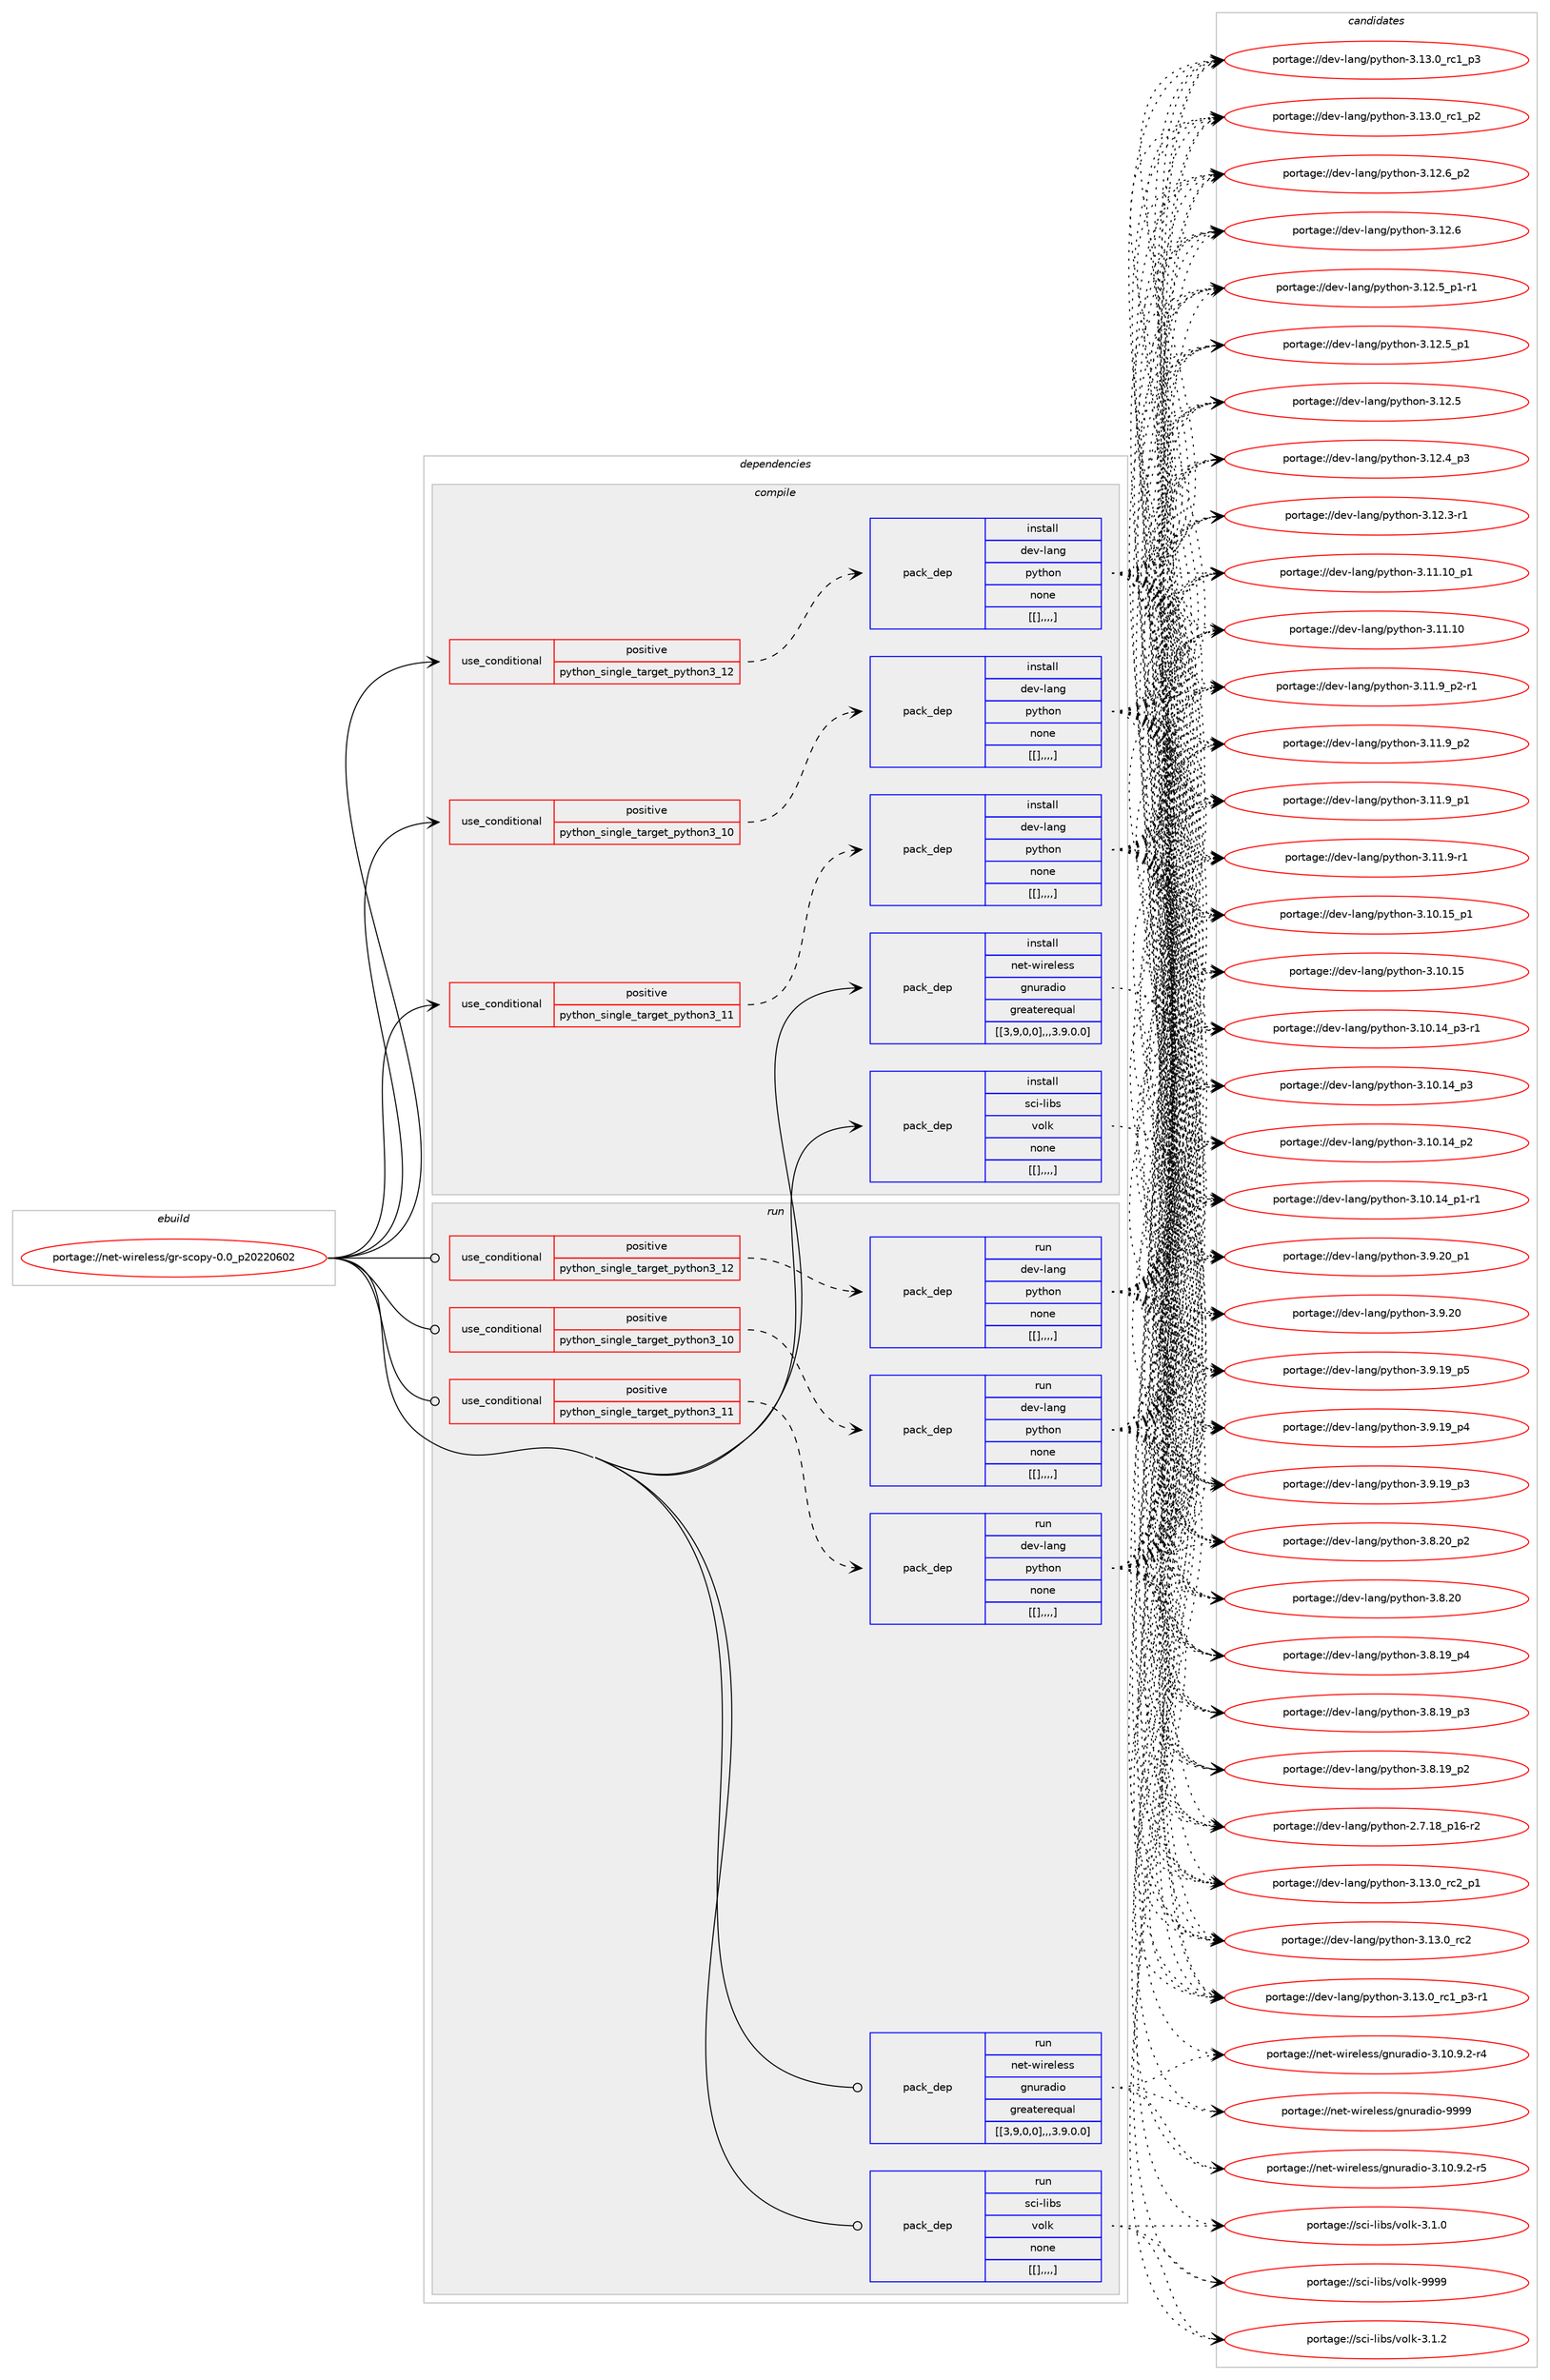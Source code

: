 digraph prolog {

# *************
# Graph options
# *************

newrank=true;
concentrate=true;
compound=true;
graph [rankdir=LR,fontname=Helvetica,fontsize=10,ranksep=1.5];#, ranksep=2.5, nodesep=0.2];
edge  [arrowhead=vee];
node  [fontname=Helvetica,fontsize=10];

# **********
# The ebuild
# **********

subgraph cluster_leftcol {
color=gray;
label=<<i>ebuild</i>>;
id [label="portage://net-wireless/gr-scopy-0.0_p20220602", color=red, width=4, href="../net-wireless/gr-scopy-0.0_p20220602.svg"];
}

# ****************
# The dependencies
# ****************

subgraph cluster_midcol {
color=gray;
label=<<i>dependencies</i>>;
subgraph cluster_compile {
fillcolor="#eeeeee";
style=filled;
label=<<i>compile</i>>;
subgraph cond106691 {
dependency399078 [label=<<TABLE BORDER="0" CELLBORDER="1" CELLSPACING="0" CELLPADDING="4"><TR><TD ROWSPAN="3" CELLPADDING="10">use_conditional</TD></TR><TR><TD>positive</TD></TR><TR><TD>python_single_target_python3_10</TD></TR></TABLE>>, shape=none, color=red];
subgraph pack289552 {
dependency399079 [label=<<TABLE BORDER="0" CELLBORDER="1" CELLSPACING="0" CELLPADDING="4" WIDTH="220"><TR><TD ROWSPAN="6" CELLPADDING="30">pack_dep</TD></TR><TR><TD WIDTH="110">install</TD></TR><TR><TD>dev-lang</TD></TR><TR><TD>python</TD></TR><TR><TD>none</TD></TR><TR><TD>[[],,,,]</TD></TR></TABLE>>, shape=none, color=blue];
}
dependency399078:e -> dependency399079:w [weight=20,style="dashed",arrowhead="vee"];
}
id:e -> dependency399078:w [weight=20,style="solid",arrowhead="vee"];
subgraph cond106692 {
dependency399080 [label=<<TABLE BORDER="0" CELLBORDER="1" CELLSPACING="0" CELLPADDING="4"><TR><TD ROWSPAN="3" CELLPADDING="10">use_conditional</TD></TR><TR><TD>positive</TD></TR><TR><TD>python_single_target_python3_11</TD></TR></TABLE>>, shape=none, color=red];
subgraph pack289553 {
dependency399081 [label=<<TABLE BORDER="0" CELLBORDER="1" CELLSPACING="0" CELLPADDING="4" WIDTH="220"><TR><TD ROWSPAN="6" CELLPADDING="30">pack_dep</TD></TR><TR><TD WIDTH="110">install</TD></TR><TR><TD>dev-lang</TD></TR><TR><TD>python</TD></TR><TR><TD>none</TD></TR><TR><TD>[[],,,,]</TD></TR></TABLE>>, shape=none, color=blue];
}
dependency399080:e -> dependency399081:w [weight=20,style="dashed",arrowhead="vee"];
}
id:e -> dependency399080:w [weight=20,style="solid",arrowhead="vee"];
subgraph cond106693 {
dependency399082 [label=<<TABLE BORDER="0" CELLBORDER="1" CELLSPACING="0" CELLPADDING="4"><TR><TD ROWSPAN="3" CELLPADDING="10">use_conditional</TD></TR><TR><TD>positive</TD></TR><TR><TD>python_single_target_python3_12</TD></TR></TABLE>>, shape=none, color=red];
subgraph pack289554 {
dependency399083 [label=<<TABLE BORDER="0" CELLBORDER="1" CELLSPACING="0" CELLPADDING="4" WIDTH="220"><TR><TD ROWSPAN="6" CELLPADDING="30">pack_dep</TD></TR><TR><TD WIDTH="110">install</TD></TR><TR><TD>dev-lang</TD></TR><TR><TD>python</TD></TR><TR><TD>none</TD></TR><TR><TD>[[],,,,]</TD></TR></TABLE>>, shape=none, color=blue];
}
dependency399082:e -> dependency399083:w [weight=20,style="dashed",arrowhead="vee"];
}
id:e -> dependency399082:w [weight=20,style="solid",arrowhead="vee"];
subgraph pack289555 {
dependency399084 [label=<<TABLE BORDER="0" CELLBORDER="1" CELLSPACING="0" CELLPADDING="4" WIDTH="220"><TR><TD ROWSPAN="6" CELLPADDING="30">pack_dep</TD></TR><TR><TD WIDTH="110">install</TD></TR><TR><TD>net-wireless</TD></TR><TR><TD>gnuradio</TD></TR><TR><TD>greaterequal</TD></TR><TR><TD>[[3,9,0,0],,,3.9.0.0]</TD></TR></TABLE>>, shape=none, color=blue];
}
id:e -> dependency399084:w [weight=20,style="solid",arrowhead="vee"];
subgraph pack289556 {
dependency399085 [label=<<TABLE BORDER="0" CELLBORDER="1" CELLSPACING="0" CELLPADDING="4" WIDTH="220"><TR><TD ROWSPAN="6" CELLPADDING="30">pack_dep</TD></TR><TR><TD WIDTH="110">install</TD></TR><TR><TD>sci-libs</TD></TR><TR><TD>volk</TD></TR><TR><TD>none</TD></TR><TR><TD>[[],,,,]</TD></TR></TABLE>>, shape=none, color=blue];
}
id:e -> dependency399085:w [weight=20,style="solid",arrowhead="vee"];
}
subgraph cluster_compileandrun {
fillcolor="#eeeeee";
style=filled;
label=<<i>compile and run</i>>;
}
subgraph cluster_run {
fillcolor="#eeeeee";
style=filled;
label=<<i>run</i>>;
subgraph cond106694 {
dependency399086 [label=<<TABLE BORDER="0" CELLBORDER="1" CELLSPACING="0" CELLPADDING="4"><TR><TD ROWSPAN="3" CELLPADDING="10">use_conditional</TD></TR><TR><TD>positive</TD></TR><TR><TD>python_single_target_python3_10</TD></TR></TABLE>>, shape=none, color=red];
subgraph pack289557 {
dependency399087 [label=<<TABLE BORDER="0" CELLBORDER="1" CELLSPACING="0" CELLPADDING="4" WIDTH="220"><TR><TD ROWSPAN="6" CELLPADDING="30">pack_dep</TD></TR><TR><TD WIDTH="110">run</TD></TR><TR><TD>dev-lang</TD></TR><TR><TD>python</TD></TR><TR><TD>none</TD></TR><TR><TD>[[],,,,]</TD></TR></TABLE>>, shape=none, color=blue];
}
dependency399086:e -> dependency399087:w [weight=20,style="dashed",arrowhead="vee"];
}
id:e -> dependency399086:w [weight=20,style="solid",arrowhead="odot"];
subgraph cond106695 {
dependency399088 [label=<<TABLE BORDER="0" CELLBORDER="1" CELLSPACING="0" CELLPADDING="4"><TR><TD ROWSPAN="3" CELLPADDING="10">use_conditional</TD></TR><TR><TD>positive</TD></TR><TR><TD>python_single_target_python3_11</TD></TR></TABLE>>, shape=none, color=red];
subgraph pack289558 {
dependency399089 [label=<<TABLE BORDER="0" CELLBORDER="1" CELLSPACING="0" CELLPADDING="4" WIDTH="220"><TR><TD ROWSPAN="6" CELLPADDING="30">pack_dep</TD></TR><TR><TD WIDTH="110">run</TD></TR><TR><TD>dev-lang</TD></TR><TR><TD>python</TD></TR><TR><TD>none</TD></TR><TR><TD>[[],,,,]</TD></TR></TABLE>>, shape=none, color=blue];
}
dependency399088:e -> dependency399089:w [weight=20,style="dashed",arrowhead="vee"];
}
id:e -> dependency399088:w [weight=20,style="solid",arrowhead="odot"];
subgraph cond106696 {
dependency399090 [label=<<TABLE BORDER="0" CELLBORDER="1" CELLSPACING="0" CELLPADDING="4"><TR><TD ROWSPAN="3" CELLPADDING="10">use_conditional</TD></TR><TR><TD>positive</TD></TR><TR><TD>python_single_target_python3_12</TD></TR></TABLE>>, shape=none, color=red];
subgraph pack289559 {
dependency399091 [label=<<TABLE BORDER="0" CELLBORDER="1" CELLSPACING="0" CELLPADDING="4" WIDTH="220"><TR><TD ROWSPAN="6" CELLPADDING="30">pack_dep</TD></TR><TR><TD WIDTH="110">run</TD></TR><TR><TD>dev-lang</TD></TR><TR><TD>python</TD></TR><TR><TD>none</TD></TR><TR><TD>[[],,,,]</TD></TR></TABLE>>, shape=none, color=blue];
}
dependency399090:e -> dependency399091:w [weight=20,style="dashed",arrowhead="vee"];
}
id:e -> dependency399090:w [weight=20,style="solid",arrowhead="odot"];
subgraph pack289560 {
dependency399092 [label=<<TABLE BORDER="0" CELLBORDER="1" CELLSPACING="0" CELLPADDING="4" WIDTH="220"><TR><TD ROWSPAN="6" CELLPADDING="30">pack_dep</TD></TR><TR><TD WIDTH="110">run</TD></TR><TR><TD>net-wireless</TD></TR><TR><TD>gnuradio</TD></TR><TR><TD>greaterequal</TD></TR><TR><TD>[[3,9,0,0],,,3.9.0.0]</TD></TR></TABLE>>, shape=none, color=blue];
}
id:e -> dependency399092:w [weight=20,style="solid",arrowhead="odot"];
subgraph pack289561 {
dependency399093 [label=<<TABLE BORDER="0" CELLBORDER="1" CELLSPACING="0" CELLPADDING="4" WIDTH="220"><TR><TD ROWSPAN="6" CELLPADDING="30">pack_dep</TD></TR><TR><TD WIDTH="110">run</TD></TR><TR><TD>sci-libs</TD></TR><TR><TD>volk</TD></TR><TR><TD>none</TD></TR><TR><TD>[[],,,,]</TD></TR></TABLE>>, shape=none, color=blue];
}
id:e -> dependency399093:w [weight=20,style="solid",arrowhead="odot"];
}
}

# **************
# The candidates
# **************

subgraph cluster_choices {
rank=same;
color=gray;
label=<<i>candidates</i>>;

subgraph choice289552 {
color=black;
nodesep=1;
choice100101118451089711010347112121116104111110455146495146489511499509511249 [label="portage://dev-lang/python-3.13.0_rc2_p1", color=red, width=4,href="../dev-lang/python-3.13.0_rc2_p1.svg"];
choice10010111845108971101034711212111610411111045514649514648951149950 [label="portage://dev-lang/python-3.13.0_rc2", color=red, width=4,href="../dev-lang/python-3.13.0_rc2.svg"];
choice1001011184510897110103471121211161041111104551464951464895114994995112514511449 [label="portage://dev-lang/python-3.13.0_rc1_p3-r1", color=red, width=4,href="../dev-lang/python-3.13.0_rc1_p3-r1.svg"];
choice100101118451089711010347112121116104111110455146495146489511499499511251 [label="portage://dev-lang/python-3.13.0_rc1_p3", color=red, width=4,href="../dev-lang/python-3.13.0_rc1_p3.svg"];
choice100101118451089711010347112121116104111110455146495146489511499499511250 [label="portage://dev-lang/python-3.13.0_rc1_p2", color=red, width=4,href="../dev-lang/python-3.13.0_rc1_p2.svg"];
choice100101118451089711010347112121116104111110455146495046549511250 [label="portage://dev-lang/python-3.12.6_p2", color=red, width=4,href="../dev-lang/python-3.12.6_p2.svg"];
choice10010111845108971101034711212111610411111045514649504654 [label="portage://dev-lang/python-3.12.6", color=red, width=4,href="../dev-lang/python-3.12.6.svg"];
choice1001011184510897110103471121211161041111104551464950465395112494511449 [label="portage://dev-lang/python-3.12.5_p1-r1", color=red, width=4,href="../dev-lang/python-3.12.5_p1-r1.svg"];
choice100101118451089711010347112121116104111110455146495046539511249 [label="portage://dev-lang/python-3.12.5_p1", color=red, width=4,href="../dev-lang/python-3.12.5_p1.svg"];
choice10010111845108971101034711212111610411111045514649504653 [label="portage://dev-lang/python-3.12.5", color=red, width=4,href="../dev-lang/python-3.12.5.svg"];
choice100101118451089711010347112121116104111110455146495046529511251 [label="portage://dev-lang/python-3.12.4_p3", color=red, width=4,href="../dev-lang/python-3.12.4_p3.svg"];
choice100101118451089711010347112121116104111110455146495046514511449 [label="portage://dev-lang/python-3.12.3-r1", color=red, width=4,href="../dev-lang/python-3.12.3-r1.svg"];
choice10010111845108971101034711212111610411111045514649494649489511249 [label="portage://dev-lang/python-3.11.10_p1", color=red, width=4,href="../dev-lang/python-3.11.10_p1.svg"];
choice1001011184510897110103471121211161041111104551464949464948 [label="portage://dev-lang/python-3.11.10", color=red, width=4,href="../dev-lang/python-3.11.10.svg"];
choice1001011184510897110103471121211161041111104551464949465795112504511449 [label="portage://dev-lang/python-3.11.9_p2-r1", color=red, width=4,href="../dev-lang/python-3.11.9_p2-r1.svg"];
choice100101118451089711010347112121116104111110455146494946579511250 [label="portage://dev-lang/python-3.11.9_p2", color=red, width=4,href="../dev-lang/python-3.11.9_p2.svg"];
choice100101118451089711010347112121116104111110455146494946579511249 [label="portage://dev-lang/python-3.11.9_p1", color=red, width=4,href="../dev-lang/python-3.11.9_p1.svg"];
choice100101118451089711010347112121116104111110455146494946574511449 [label="portage://dev-lang/python-3.11.9-r1", color=red, width=4,href="../dev-lang/python-3.11.9-r1.svg"];
choice10010111845108971101034711212111610411111045514649484649539511249 [label="portage://dev-lang/python-3.10.15_p1", color=red, width=4,href="../dev-lang/python-3.10.15_p1.svg"];
choice1001011184510897110103471121211161041111104551464948464953 [label="portage://dev-lang/python-3.10.15", color=red, width=4,href="../dev-lang/python-3.10.15.svg"];
choice100101118451089711010347112121116104111110455146494846495295112514511449 [label="portage://dev-lang/python-3.10.14_p3-r1", color=red, width=4,href="../dev-lang/python-3.10.14_p3-r1.svg"];
choice10010111845108971101034711212111610411111045514649484649529511251 [label="portage://dev-lang/python-3.10.14_p3", color=red, width=4,href="../dev-lang/python-3.10.14_p3.svg"];
choice10010111845108971101034711212111610411111045514649484649529511250 [label="portage://dev-lang/python-3.10.14_p2", color=red, width=4,href="../dev-lang/python-3.10.14_p2.svg"];
choice100101118451089711010347112121116104111110455146494846495295112494511449 [label="portage://dev-lang/python-3.10.14_p1-r1", color=red, width=4,href="../dev-lang/python-3.10.14_p1-r1.svg"];
choice100101118451089711010347112121116104111110455146574650489511249 [label="portage://dev-lang/python-3.9.20_p1", color=red, width=4,href="../dev-lang/python-3.9.20_p1.svg"];
choice10010111845108971101034711212111610411111045514657465048 [label="portage://dev-lang/python-3.9.20", color=red, width=4,href="../dev-lang/python-3.9.20.svg"];
choice100101118451089711010347112121116104111110455146574649579511253 [label="portage://dev-lang/python-3.9.19_p5", color=red, width=4,href="../dev-lang/python-3.9.19_p5.svg"];
choice100101118451089711010347112121116104111110455146574649579511252 [label="portage://dev-lang/python-3.9.19_p4", color=red, width=4,href="../dev-lang/python-3.9.19_p4.svg"];
choice100101118451089711010347112121116104111110455146574649579511251 [label="portage://dev-lang/python-3.9.19_p3", color=red, width=4,href="../dev-lang/python-3.9.19_p3.svg"];
choice100101118451089711010347112121116104111110455146564650489511250 [label="portage://dev-lang/python-3.8.20_p2", color=red, width=4,href="../dev-lang/python-3.8.20_p2.svg"];
choice10010111845108971101034711212111610411111045514656465048 [label="portage://dev-lang/python-3.8.20", color=red, width=4,href="../dev-lang/python-3.8.20.svg"];
choice100101118451089711010347112121116104111110455146564649579511252 [label="portage://dev-lang/python-3.8.19_p4", color=red, width=4,href="../dev-lang/python-3.8.19_p4.svg"];
choice100101118451089711010347112121116104111110455146564649579511251 [label="portage://dev-lang/python-3.8.19_p3", color=red, width=4,href="../dev-lang/python-3.8.19_p3.svg"];
choice100101118451089711010347112121116104111110455146564649579511250 [label="portage://dev-lang/python-3.8.19_p2", color=red, width=4,href="../dev-lang/python-3.8.19_p2.svg"];
choice100101118451089711010347112121116104111110455046554649569511249544511450 [label="portage://dev-lang/python-2.7.18_p16-r2", color=red, width=4,href="../dev-lang/python-2.7.18_p16-r2.svg"];
dependency399079:e -> choice100101118451089711010347112121116104111110455146495146489511499509511249:w [style=dotted,weight="100"];
dependency399079:e -> choice10010111845108971101034711212111610411111045514649514648951149950:w [style=dotted,weight="100"];
dependency399079:e -> choice1001011184510897110103471121211161041111104551464951464895114994995112514511449:w [style=dotted,weight="100"];
dependency399079:e -> choice100101118451089711010347112121116104111110455146495146489511499499511251:w [style=dotted,weight="100"];
dependency399079:e -> choice100101118451089711010347112121116104111110455146495146489511499499511250:w [style=dotted,weight="100"];
dependency399079:e -> choice100101118451089711010347112121116104111110455146495046549511250:w [style=dotted,weight="100"];
dependency399079:e -> choice10010111845108971101034711212111610411111045514649504654:w [style=dotted,weight="100"];
dependency399079:e -> choice1001011184510897110103471121211161041111104551464950465395112494511449:w [style=dotted,weight="100"];
dependency399079:e -> choice100101118451089711010347112121116104111110455146495046539511249:w [style=dotted,weight="100"];
dependency399079:e -> choice10010111845108971101034711212111610411111045514649504653:w [style=dotted,weight="100"];
dependency399079:e -> choice100101118451089711010347112121116104111110455146495046529511251:w [style=dotted,weight="100"];
dependency399079:e -> choice100101118451089711010347112121116104111110455146495046514511449:w [style=dotted,weight="100"];
dependency399079:e -> choice10010111845108971101034711212111610411111045514649494649489511249:w [style=dotted,weight="100"];
dependency399079:e -> choice1001011184510897110103471121211161041111104551464949464948:w [style=dotted,weight="100"];
dependency399079:e -> choice1001011184510897110103471121211161041111104551464949465795112504511449:w [style=dotted,weight="100"];
dependency399079:e -> choice100101118451089711010347112121116104111110455146494946579511250:w [style=dotted,weight="100"];
dependency399079:e -> choice100101118451089711010347112121116104111110455146494946579511249:w [style=dotted,weight="100"];
dependency399079:e -> choice100101118451089711010347112121116104111110455146494946574511449:w [style=dotted,weight="100"];
dependency399079:e -> choice10010111845108971101034711212111610411111045514649484649539511249:w [style=dotted,weight="100"];
dependency399079:e -> choice1001011184510897110103471121211161041111104551464948464953:w [style=dotted,weight="100"];
dependency399079:e -> choice100101118451089711010347112121116104111110455146494846495295112514511449:w [style=dotted,weight="100"];
dependency399079:e -> choice10010111845108971101034711212111610411111045514649484649529511251:w [style=dotted,weight="100"];
dependency399079:e -> choice10010111845108971101034711212111610411111045514649484649529511250:w [style=dotted,weight="100"];
dependency399079:e -> choice100101118451089711010347112121116104111110455146494846495295112494511449:w [style=dotted,weight="100"];
dependency399079:e -> choice100101118451089711010347112121116104111110455146574650489511249:w [style=dotted,weight="100"];
dependency399079:e -> choice10010111845108971101034711212111610411111045514657465048:w [style=dotted,weight="100"];
dependency399079:e -> choice100101118451089711010347112121116104111110455146574649579511253:w [style=dotted,weight="100"];
dependency399079:e -> choice100101118451089711010347112121116104111110455146574649579511252:w [style=dotted,weight="100"];
dependency399079:e -> choice100101118451089711010347112121116104111110455146574649579511251:w [style=dotted,weight="100"];
dependency399079:e -> choice100101118451089711010347112121116104111110455146564650489511250:w [style=dotted,weight="100"];
dependency399079:e -> choice10010111845108971101034711212111610411111045514656465048:w [style=dotted,weight="100"];
dependency399079:e -> choice100101118451089711010347112121116104111110455146564649579511252:w [style=dotted,weight="100"];
dependency399079:e -> choice100101118451089711010347112121116104111110455146564649579511251:w [style=dotted,weight="100"];
dependency399079:e -> choice100101118451089711010347112121116104111110455146564649579511250:w [style=dotted,weight="100"];
dependency399079:e -> choice100101118451089711010347112121116104111110455046554649569511249544511450:w [style=dotted,weight="100"];
}
subgraph choice289553 {
color=black;
nodesep=1;
choice100101118451089711010347112121116104111110455146495146489511499509511249 [label="portage://dev-lang/python-3.13.0_rc2_p1", color=red, width=4,href="../dev-lang/python-3.13.0_rc2_p1.svg"];
choice10010111845108971101034711212111610411111045514649514648951149950 [label="portage://dev-lang/python-3.13.0_rc2", color=red, width=4,href="../dev-lang/python-3.13.0_rc2.svg"];
choice1001011184510897110103471121211161041111104551464951464895114994995112514511449 [label="portage://dev-lang/python-3.13.0_rc1_p3-r1", color=red, width=4,href="../dev-lang/python-3.13.0_rc1_p3-r1.svg"];
choice100101118451089711010347112121116104111110455146495146489511499499511251 [label="portage://dev-lang/python-3.13.0_rc1_p3", color=red, width=4,href="../dev-lang/python-3.13.0_rc1_p3.svg"];
choice100101118451089711010347112121116104111110455146495146489511499499511250 [label="portage://dev-lang/python-3.13.0_rc1_p2", color=red, width=4,href="../dev-lang/python-3.13.0_rc1_p2.svg"];
choice100101118451089711010347112121116104111110455146495046549511250 [label="portage://dev-lang/python-3.12.6_p2", color=red, width=4,href="../dev-lang/python-3.12.6_p2.svg"];
choice10010111845108971101034711212111610411111045514649504654 [label="portage://dev-lang/python-3.12.6", color=red, width=4,href="../dev-lang/python-3.12.6.svg"];
choice1001011184510897110103471121211161041111104551464950465395112494511449 [label="portage://dev-lang/python-3.12.5_p1-r1", color=red, width=4,href="../dev-lang/python-3.12.5_p1-r1.svg"];
choice100101118451089711010347112121116104111110455146495046539511249 [label="portage://dev-lang/python-3.12.5_p1", color=red, width=4,href="../dev-lang/python-3.12.5_p1.svg"];
choice10010111845108971101034711212111610411111045514649504653 [label="portage://dev-lang/python-3.12.5", color=red, width=4,href="../dev-lang/python-3.12.5.svg"];
choice100101118451089711010347112121116104111110455146495046529511251 [label="portage://dev-lang/python-3.12.4_p3", color=red, width=4,href="../dev-lang/python-3.12.4_p3.svg"];
choice100101118451089711010347112121116104111110455146495046514511449 [label="portage://dev-lang/python-3.12.3-r1", color=red, width=4,href="../dev-lang/python-3.12.3-r1.svg"];
choice10010111845108971101034711212111610411111045514649494649489511249 [label="portage://dev-lang/python-3.11.10_p1", color=red, width=4,href="../dev-lang/python-3.11.10_p1.svg"];
choice1001011184510897110103471121211161041111104551464949464948 [label="portage://dev-lang/python-3.11.10", color=red, width=4,href="../dev-lang/python-3.11.10.svg"];
choice1001011184510897110103471121211161041111104551464949465795112504511449 [label="portage://dev-lang/python-3.11.9_p2-r1", color=red, width=4,href="../dev-lang/python-3.11.9_p2-r1.svg"];
choice100101118451089711010347112121116104111110455146494946579511250 [label="portage://dev-lang/python-3.11.9_p2", color=red, width=4,href="../dev-lang/python-3.11.9_p2.svg"];
choice100101118451089711010347112121116104111110455146494946579511249 [label="portage://dev-lang/python-3.11.9_p1", color=red, width=4,href="../dev-lang/python-3.11.9_p1.svg"];
choice100101118451089711010347112121116104111110455146494946574511449 [label="portage://dev-lang/python-3.11.9-r1", color=red, width=4,href="../dev-lang/python-3.11.9-r1.svg"];
choice10010111845108971101034711212111610411111045514649484649539511249 [label="portage://dev-lang/python-3.10.15_p1", color=red, width=4,href="../dev-lang/python-3.10.15_p1.svg"];
choice1001011184510897110103471121211161041111104551464948464953 [label="portage://dev-lang/python-3.10.15", color=red, width=4,href="../dev-lang/python-3.10.15.svg"];
choice100101118451089711010347112121116104111110455146494846495295112514511449 [label="portage://dev-lang/python-3.10.14_p3-r1", color=red, width=4,href="../dev-lang/python-3.10.14_p3-r1.svg"];
choice10010111845108971101034711212111610411111045514649484649529511251 [label="portage://dev-lang/python-3.10.14_p3", color=red, width=4,href="../dev-lang/python-3.10.14_p3.svg"];
choice10010111845108971101034711212111610411111045514649484649529511250 [label="portage://dev-lang/python-3.10.14_p2", color=red, width=4,href="../dev-lang/python-3.10.14_p2.svg"];
choice100101118451089711010347112121116104111110455146494846495295112494511449 [label="portage://dev-lang/python-3.10.14_p1-r1", color=red, width=4,href="../dev-lang/python-3.10.14_p1-r1.svg"];
choice100101118451089711010347112121116104111110455146574650489511249 [label="portage://dev-lang/python-3.9.20_p1", color=red, width=4,href="../dev-lang/python-3.9.20_p1.svg"];
choice10010111845108971101034711212111610411111045514657465048 [label="portage://dev-lang/python-3.9.20", color=red, width=4,href="../dev-lang/python-3.9.20.svg"];
choice100101118451089711010347112121116104111110455146574649579511253 [label="portage://dev-lang/python-3.9.19_p5", color=red, width=4,href="../dev-lang/python-3.9.19_p5.svg"];
choice100101118451089711010347112121116104111110455146574649579511252 [label="portage://dev-lang/python-3.9.19_p4", color=red, width=4,href="../dev-lang/python-3.9.19_p4.svg"];
choice100101118451089711010347112121116104111110455146574649579511251 [label="portage://dev-lang/python-3.9.19_p3", color=red, width=4,href="../dev-lang/python-3.9.19_p3.svg"];
choice100101118451089711010347112121116104111110455146564650489511250 [label="portage://dev-lang/python-3.8.20_p2", color=red, width=4,href="../dev-lang/python-3.8.20_p2.svg"];
choice10010111845108971101034711212111610411111045514656465048 [label="portage://dev-lang/python-3.8.20", color=red, width=4,href="../dev-lang/python-3.8.20.svg"];
choice100101118451089711010347112121116104111110455146564649579511252 [label="portage://dev-lang/python-3.8.19_p4", color=red, width=4,href="../dev-lang/python-3.8.19_p4.svg"];
choice100101118451089711010347112121116104111110455146564649579511251 [label="portage://dev-lang/python-3.8.19_p3", color=red, width=4,href="../dev-lang/python-3.8.19_p3.svg"];
choice100101118451089711010347112121116104111110455146564649579511250 [label="portage://dev-lang/python-3.8.19_p2", color=red, width=4,href="../dev-lang/python-3.8.19_p2.svg"];
choice100101118451089711010347112121116104111110455046554649569511249544511450 [label="portage://dev-lang/python-2.7.18_p16-r2", color=red, width=4,href="../dev-lang/python-2.7.18_p16-r2.svg"];
dependency399081:e -> choice100101118451089711010347112121116104111110455146495146489511499509511249:w [style=dotted,weight="100"];
dependency399081:e -> choice10010111845108971101034711212111610411111045514649514648951149950:w [style=dotted,weight="100"];
dependency399081:e -> choice1001011184510897110103471121211161041111104551464951464895114994995112514511449:w [style=dotted,weight="100"];
dependency399081:e -> choice100101118451089711010347112121116104111110455146495146489511499499511251:w [style=dotted,weight="100"];
dependency399081:e -> choice100101118451089711010347112121116104111110455146495146489511499499511250:w [style=dotted,weight="100"];
dependency399081:e -> choice100101118451089711010347112121116104111110455146495046549511250:w [style=dotted,weight="100"];
dependency399081:e -> choice10010111845108971101034711212111610411111045514649504654:w [style=dotted,weight="100"];
dependency399081:e -> choice1001011184510897110103471121211161041111104551464950465395112494511449:w [style=dotted,weight="100"];
dependency399081:e -> choice100101118451089711010347112121116104111110455146495046539511249:w [style=dotted,weight="100"];
dependency399081:e -> choice10010111845108971101034711212111610411111045514649504653:w [style=dotted,weight="100"];
dependency399081:e -> choice100101118451089711010347112121116104111110455146495046529511251:w [style=dotted,weight="100"];
dependency399081:e -> choice100101118451089711010347112121116104111110455146495046514511449:w [style=dotted,weight="100"];
dependency399081:e -> choice10010111845108971101034711212111610411111045514649494649489511249:w [style=dotted,weight="100"];
dependency399081:e -> choice1001011184510897110103471121211161041111104551464949464948:w [style=dotted,weight="100"];
dependency399081:e -> choice1001011184510897110103471121211161041111104551464949465795112504511449:w [style=dotted,weight="100"];
dependency399081:e -> choice100101118451089711010347112121116104111110455146494946579511250:w [style=dotted,weight="100"];
dependency399081:e -> choice100101118451089711010347112121116104111110455146494946579511249:w [style=dotted,weight="100"];
dependency399081:e -> choice100101118451089711010347112121116104111110455146494946574511449:w [style=dotted,weight="100"];
dependency399081:e -> choice10010111845108971101034711212111610411111045514649484649539511249:w [style=dotted,weight="100"];
dependency399081:e -> choice1001011184510897110103471121211161041111104551464948464953:w [style=dotted,weight="100"];
dependency399081:e -> choice100101118451089711010347112121116104111110455146494846495295112514511449:w [style=dotted,weight="100"];
dependency399081:e -> choice10010111845108971101034711212111610411111045514649484649529511251:w [style=dotted,weight="100"];
dependency399081:e -> choice10010111845108971101034711212111610411111045514649484649529511250:w [style=dotted,weight="100"];
dependency399081:e -> choice100101118451089711010347112121116104111110455146494846495295112494511449:w [style=dotted,weight="100"];
dependency399081:e -> choice100101118451089711010347112121116104111110455146574650489511249:w [style=dotted,weight="100"];
dependency399081:e -> choice10010111845108971101034711212111610411111045514657465048:w [style=dotted,weight="100"];
dependency399081:e -> choice100101118451089711010347112121116104111110455146574649579511253:w [style=dotted,weight="100"];
dependency399081:e -> choice100101118451089711010347112121116104111110455146574649579511252:w [style=dotted,weight="100"];
dependency399081:e -> choice100101118451089711010347112121116104111110455146574649579511251:w [style=dotted,weight="100"];
dependency399081:e -> choice100101118451089711010347112121116104111110455146564650489511250:w [style=dotted,weight="100"];
dependency399081:e -> choice10010111845108971101034711212111610411111045514656465048:w [style=dotted,weight="100"];
dependency399081:e -> choice100101118451089711010347112121116104111110455146564649579511252:w [style=dotted,weight="100"];
dependency399081:e -> choice100101118451089711010347112121116104111110455146564649579511251:w [style=dotted,weight="100"];
dependency399081:e -> choice100101118451089711010347112121116104111110455146564649579511250:w [style=dotted,weight="100"];
dependency399081:e -> choice100101118451089711010347112121116104111110455046554649569511249544511450:w [style=dotted,weight="100"];
}
subgraph choice289554 {
color=black;
nodesep=1;
choice100101118451089711010347112121116104111110455146495146489511499509511249 [label="portage://dev-lang/python-3.13.0_rc2_p1", color=red, width=4,href="../dev-lang/python-3.13.0_rc2_p1.svg"];
choice10010111845108971101034711212111610411111045514649514648951149950 [label="portage://dev-lang/python-3.13.0_rc2", color=red, width=4,href="../dev-lang/python-3.13.0_rc2.svg"];
choice1001011184510897110103471121211161041111104551464951464895114994995112514511449 [label="portage://dev-lang/python-3.13.0_rc1_p3-r1", color=red, width=4,href="../dev-lang/python-3.13.0_rc1_p3-r1.svg"];
choice100101118451089711010347112121116104111110455146495146489511499499511251 [label="portage://dev-lang/python-3.13.0_rc1_p3", color=red, width=4,href="../dev-lang/python-3.13.0_rc1_p3.svg"];
choice100101118451089711010347112121116104111110455146495146489511499499511250 [label="portage://dev-lang/python-3.13.0_rc1_p2", color=red, width=4,href="../dev-lang/python-3.13.0_rc1_p2.svg"];
choice100101118451089711010347112121116104111110455146495046549511250 [label="portage://dev-lang/python-3.12.6_p2", color=red, width=4,href="../dev-lang/python-3.12.6_p2.svg"];
choice10010111845108971101034711212111610411111045514649504654 [label="portage://dev-lang/python-3.12.6", color=red, width=4,href="../dev-lang/python-3.12.6.svg"];
choice1001011184510897110103471121211161041111104551464950465395112494511449 [label="portage://dev-lang/python-3.12.5_p1-r1", color=red, width=4,href="../dev-lang/python-3.12.5_p1-r1.svg"];
choice100101118451089711010347112121116104111110455146495046539511249 [label="portage://dev-lang/python-3.12.5_p1", color=red, width=4,href="../dev-lang/python-3.12.5_p1.svg"];
choice10010111845108971101034711212111610411111045514649504653 [label="portage://dev-lang/python-3.12.5", color=red, width=4,href="../dev-lang/python-3.12.5.svg"];
choice100101118451089711010347112121116104111110455146495046529511251 [label="portage://dev-lang/python-3.12.4_p3", color=red, width=4,href="../dev-lang/python-3.12.4_p3.svg"];
choice100101118451089711010347112121116104111110455146495046514511449 [label="portage://dev-lang/python-3.12.3-r1", color=red, width=4,href="../dev-lang/python-3.12.3-r1.svg"];
choice10010111845108971101034711212111610411111045514649494649489511249 [label="portage://dev-lang/python-3.11.10_p1", color=red, width=4,href="../dev-lang/python-3.11.10_p1.svg"];
choice1001011184510897110103471121211161041111104551464949464948 [label="portage://dev-lang/python-3.11.10", color=red, width=4,href="../dev-lang/python-3.11.10.svg"];
choice1001011184510897110103471121211161041111104551464949465795112504511449 [label="portage://dev-lang/python-3.11.9_p2-r1", color=red, width=4,href="../dev-lang/python-3.11.9_p2-r1.svg"];
choice100101118451089711010347112121116104111110455146494946579511250 [label="portage://dev-lang/python-3.11.9_p2", color=red, width=4,href="../dev-lang/python-3.11.9_p2.svg"];
choice100101118451089711010347112121116104111110455146494946579511249 [label="portage://dev-lang/python-3.11.9_p1", color=red, width=4,href="../dev-lang/python-3.11.9_p1.svg"];
choice100101118451089711010347112121116104111110455146494946574511449 [label="portage://dev-lang/python-3.11.9-r1", color=red, width=4,href="../dev-lang/python-3.11.9-r1.svg"];
choice10010111845108971101034711212111610411111045514649484649539511249 [label="portage://dev-lang/python-3.10.15_p1", color=red, width=4,href="../dev-lang/python-3.10.15_p1.svg"];
choice1001011184510897110103471121211161041111104551464948464953 [label="portage://dev-lang/python-3.10.15", color=red, width=4,href="../dev-lang/python-3.10.15.svg"];
choice100101118451089711010347112121116104111110455146494846495295112514511449 [label="portage://dev-lang/python-3.10.14_p3-r1", color=red, width=4,href="../dev-lang/python-3.10.14_p3-r1.svg"];
choice10010111845108971101034711212111610411111045514649484649529511251 [label="portage://dev-lang/python-3.10.14_p3", color=red, width=4,href="../dev-lang/python-3.10.14_p3.svg"];
choice10010111845108971101034711212111610411111045514649484649529511250 [label="portage://dev-lang/python-3.10.14_p2", color=red, width=4,href="../dev-lang/python-3.10.14_p2.svg"];
choice100101118451089711010347112121116104111110455146494846495295112494511449 [label="portage://dev-lang/python-3.10.14_p1-r1", color=red, width=4,href="../dev-lang/python-3.10.14_p1-r1.svg"];
choice100101118451089711010347112121116104111110455146574650489511249 [label="portage://dev-lang/python-3.9.20_p1", color=red, width=4,href="../dev-lang/python-3.9.20_p1.svg"];
choice10010111845108971101034711212111610411111045514657465048 [label="portage://dev-lang/python-3.9.20", color=red, width=4,href="../dev-lang/python-3.9.20.svg"];
choice100101118451089711010347112121116104111110455146574649579511253 [label="portage://dev-lang/python-3.9.19_p5", color=red, width=4,href="../dev-lang/python-3.9.19_p5.svg"];
choice100101118451089711010347112121116104111110455146574649579511252 [label="portage://dev-lang/python-3.9.19_p4", color=red, width=4,href="../dev-lang/python-3.9.19_p4.svg"];
choice100101118451089711010347112121116104111110455146574649579511251 [label="portage://dev-lang/python-3.9.19_p3", color=red, width=4,href="../dev-lang/python-3.9.19_p3.svg"];
choice100101118451089711010347112121116104111110455146564650489511250 [label="portage://dev-lang/python-3.8.20_p2", color=red, width=4,href="../dev-lang/python-3.8.20_p2.svg"];
choice10010111845108971101034711212111610411111045514656465048 [label="portage://dev-lang/python-3.8.20", color=red, width=4,href="../dev-lang/python-3.8.20.svg"];
choice100101118451089711010347112121116104111110455146564649579511252 [label="portage://dev-lang/python-3.8.19_p4", color=red, width=4,href="../dev-lang/python-3.8.19_p4.svg"];
choice100101118451089711010347112121116104111110455146564649579511251 [label="portage://dev-lang/python-3.8.19_p3", color=red, width=4,href="../dev-lang/python-3.8.19_p3.svg"];
choice100101118451089711010347112121116104111110455146564649579511250 [label="portage://dev-lang/python-3.8.19_p2", color=red, width=4,href="../dev-lang/python-3.8.19_p2.svg"];
choice100101118451089711010347112121116104111110455046554649569511249544511450 [label="portage://dev-lang/python-2.7.18_p16-r2", color=red, width=4,href="../dev-lang/python-2.7.18_p16-r2.svg"];
dependency399083:e -> choice100101118451089711010347112121116104111110455146495146489511499509511249:w [style=dotted,weight="100"];
dependency399083:e -> choice10010111845108971101034711212111610411111045514649514648951149950:w [style=dotted,weight="100"];
dependency399083:e -> choice1001011184510897110103471121211161041111104551464951464895114994995112514511449:w [style=dotted,weight="100"];
dependency399083:e -> choice100101118451089711010347112121116104111110455146495146489511499499511251:w [style=dotted,weight="100"];
dependency399083:e -> choice100101118451089711010347112121116104111110455146495146489511499499511250:w [style=dotted,weight="100"];
dependency399083:e -> choice100101118451089711010347112121116104111110455146495046549511250:w [style=dotted,weight="100"];
dependency399083:e -> choice10010111845108971101034711212111610411111045514649504654:w [style=dotted,weight="100"];
dependency399083:e -> choice1001011184510897110103471121211161041111104551464950465395112494511449:w [style=dotted,weight="100"];
dependency399083:e -> choice100101118451089711010347112121116104111110455146495046539511249:w [style=dotted,weight="100"];
dependency399083:e -> choice10010111845108971101034711212111610411111045514649504653:w [style=dotted,weight="100"];
dependency399083:e -> choice100101118451089711010347112121116104111110455146495046529511251:w [style=dotted,weight="100"];
dependency399083:e -> choice100101118451089711010347112121116104111110455146495046514511449:w [style=dotted,weight="100"];
dependency399083:e -> choice10010111845108971101034711212111610411111045514649494649489511249:w [style=dotted,weight="100"];
dependency399083:e -> choice1001011184510897110103471121211161041111104551464949464948:w [style=dotted,weight="100"];
dependency399083:e -> choice1001011184510897110103471121211161041111104551464949465795112504511449:w [style=dotted,weight="100"];
dependency399083:e -> choice100101118451089711010347112121116104111110455146494946579511250:w [style=dotted,weight="100"];
dependency399083:e -> choice100101118451089711010347112121116104111110455146494946579511249:w [style=dotted,weight="100"];
dependency399083:e -> choice100101118451089711010347112121116104111110455146494946574511449:w [style=dotted,weight="100"];
dependency399083:e -> choice10010111845108971101034711212111610411111045514649484649539511249:w [style=dotted,weight="100"];
dependency399083:e -> choice1001011184510897110103471121211161041111104551464948464953:w [style=dotted,weight="100"];
dependency399083:e -> choice100101118451089711010347112121116104111110455146494846495295112514511449:w [style=dotted,weight="100"];
dependency399083:e -> choice10010111845108971101034711212111610411111045514649484649529511251:w [style=dotted,weight="100"];
dependency399083:e -> choice10010111845108971101034711212111610411111045514649484649529511250:w [style=dotted,weight="100"];
dependency399083:e -> choice100101118451089711010347112121116104111110455146494846495295112494511449:w [style=dotted,weight="100"];
dependency399083:e -> choice100101118451089711010347112121116104111110455146574650489511249:w [style=dotted,weight="100"];
dependency399083:e -> choice10010111845108971101034711212111610411111045514657465048:w [style=dotted,weight="100"];
dependency399083:e -> choice100101118451089711010347112121116104111110455146574649579511253:w [style=dotted,weight="100"];
dependency399083:e -> choice100101118451089711010347112121116104111110455146574649579511252:w [style=dotted,weight="100"];
dependency399083:e -> choice100101118451089711010347112121116104111110455146574649579511251:w [style=dotted,weight="100"];
dependency399083:e -> choice100101118451089711010347112121116104111110455146564650489511250:w [style=dotted,weight="100"];
dependency399083:e -> choice10010111845108971101034711212111610411111045514656465048:w [style=dotted,weight="100"];
dependency399083:e -> choice100101118451089711010347112121116104111110455146564649579511252:w [style=dotted,weight="100"];
dependency399083:e -> choice100101118451089711010347112121116104111110455146564649579511251:w [style=dotted,weight="100"];
dependency399083:e -> choice100101118451089711010347112121116104111110455146564649579511250:w [style=dotted,weight="100"];
dependency399083:e -> choice100101118451089711010347112121116104111110455046554649569511249544511450:w [style=dotted,weight="100"];
}
subgraph choice289555 {
color=black;
nodesep=1;
choice1101011164511910511410110810111511547103110117114971001051114557575757 [label="portage://net-wireless/gnuradio-9999", color=red, width=4,href="../net-wireless/gnuradio-9999.svg"];
choice1101011164511910511410110810111511547103110117114971001051114551464948465746504511453 [label="portage://net-wireless/gnuradio-3.10.9.2-r5", color=red, width=4,href="../net-wireless/gnuradio-3.10.9.2-r5.svg"];
choice1101011164511910511410110810111511547103110117114971001051114551464948465746504511452 [label="portage://net-wireless/gnuradio-3.10.9.2-r4", color=red, width=4,href="../net-wireless/gnuradio-3.10.9.2-r4.svg"];
dependency399084:e -> choice1101011164511910511410110810111511547103110117114971001051114557575757:w [style=dotted,weight="100"];
dependency399084:e -> choice1101011164511910511410110810111511547103110117114971001051114551464948465746504511453:w [style=dotted,weight="100"];
dependency399084:e -> choice1101011164511910511410110810111511547103110117114971001051114551464948465746504511452:w [style=dotted,weight="100"];
}
subgraph choice289556 {
color=black;
nodesep=1;
choice115991054510810598115471181111081074557575757 [label="portage://sci-libs/volk-9999", color=red, width=4,href="../sci-libs/volk-9999.svg"];
choice11599105451081059811547118111108107455146494650 [label="portage://sci-libs/volk-3.1.2", color=red, width=4,href="../sci-libs/volk-3.1.2.svg"];
choice11599105451081059811547118111108107455146494648 [label="portage://sci-libs/volk-3.1.0", color=red, width=4,href="../sci-libs/volk-3.1.0.svg"];
dependency399085:e -> choice115991054510810598115471181111081074557575757:w [style=dotted,weight="100"];
dependency399085:e -> choice11599105451081059811547118111108107455146494650:w [style=dotted,weight="100"];
dependency399085:e -> choice11599105451081059811547118111108107455146494648:w [style=dotted,weight="100"];
}
subgraph choice289557 {
color=black;
nodesep=1;
choice100101118451089711010347112121116104111110455146495146489511499509511249 [label="portage://dev-lang/python-3.13.0_rc2_p1", color=red, width=4,href="../dev-lang/python-3.13.0_rc2_p1.svg"];
choice10010111845108971101034711212111610411111045514649514648951149950 [label="portage://dev-lang/python-3.13.0_rc2", color=red, width=4,href="../dev-lang/python-3.13.0_rc2.svg"];
choice1001011184510897110103471121211161041111104551464951464895114994995112514511449 [label="portage://dev-lang/python-3.13.0_rc1_p3-r1", color=red, width=4,href="../dev-lang/python-3.13.0_rc1_p3-r1.svg"];
choice100101118451089711010347112121116104111110455146495146489511499499511251 [label="portage://dev-lang/python-3.13.0_rc1_p3", color=red, width=4,href="../dev-lang/python-3.13.0_rc1_p3.svg"];
choice100101118451089711010347112121116104111110455146495146489511499499511250 [label="portage://dev-lang/python-3.13.0_rc1_p2", color=red, width=4,href="../dev-lang/python-3.13.0_rc1_p2.svg"];
choice100101118451089711010347112121116104111110455146495046549511250 [label="portage://dev-lang/python-3.12.6_p2", color=red, width=4,href="../dev-lang/python-3.12.6_p2.svg"];
choice10010111845108971101034711212111610411111045514649504654 [label="portage://dev-lang/python-3.12.6", color=red, width=4,href="../dev-lang/python-3.12.6.svg"];
choice1001011184510897110103471121211161041111104551464950465395112494511449 [label="portage://dev-lang/python-3.12.5_p1-r1", color=red, width=4,href="../dev-lang/python-3.12.5_p1-r1.svg"];
choice100101118451089711010347112121116104111110455146495046539511249 [label="portage://dev-lang/python-3.12.5_p1", color=red, width=4,href="../dev-lang/python-3.12.5_p1.svg"];
choice10010111845108971101034711212111610411111045514649504653 [label="portage://dev-lang/python-3.12.5", color=red, width=4,href="../dev-lang/python-3.12.5.svg"];
choice100101118451089711010347112121116104111110455146495046529511251 [label="portage://dev-lang/python-3.12.4_p3", color=red, width=4,href="../dev-lang/python-3.12.4_p3.svg"];
choice100101118451089711010347112121116104111110455146495046514511449 [label="portage://dev-lang/python-3.12.3-r1", color=red, width=4,href="../dev-lang/python-3.12.3-r1.svg"];
choice10010111845108971101034711212111610411111045514649494649489511249 [label="portage://dev-lang/python-3.11.10_p1", color=red, width=4,href="../dev-lang/python-3.11.10_p1.svg"];
choice1001011184510897110103471121211161041111104551464949464948 [label="portage://dev-lang/python-3.11.10", color=red, width=4,href="../dev-lang/python-3.11.10.svg"];
choice1001011184510897110103471121211161041111104551464949465795112504511449 [label="portage://dev-lang/python-3.11.9_p2-r1", color=red, width=4,href="../dev-lang/python-3.11.9_p2-r1.svg"];
choice100101118451089711010347112121116104111110455146494946579511250 [label="portage://dev-lang/python-3.11.9_p2", color=red, width=4,href="../dev-lang/python-3.11.9_p2.svg"];
choice100101118451089711010347112121116104111110455146494946579511249 [label="portage://dev-lang/python-3.11.9_p1", color=red, width=4,href="../dev-lang/python-3.11.9_p1.svg"];
choice100101118451089711010347112121116104111110455146494946574511449 [label="portage://dev-lang/python-3.11.9-r1", color=red, width=4,href="../dev-lang/python-3.11.9-r1.svg"];
choice10010111845108971101034711212111610411111045514649484649539511249 [label="portage://dev-lang/python-3.10.15_p1", color=red, width=4,href="../dev-lang/python-3.10.15_p1.svg"];
choice1001011184510897110103471121211161041111104551464948464953 [label="portage://dev-lang/python-3.10.15", color=red, width=4,href="../dev-lang/python-3.10.15.svg"];
choice100101118451089711010347112121116104111110455146494846495295112514511449 [label="portage://dev-lang/python-3.10.14_p3-r1", color=red, width=4,href="../dev-lang/python-3.10.14_p3-r1.svg"];
choice10010111845108971101034711212111610411111045514649484649529511251 [label="portage://dev-lang/python-3.10.14_p3", color=red, width=4,href="../dev-lang/python-3.10.14_p3.svg"];
choice10010111845108971101034711212111610411111045514649484649529511250 [label="portage://dev-lang/python-3.10.14_p2", color=red, width=4,href="../dev-lang/python-3.10.14_p2.svg"];
choice100101118451089711010347112121116104111110455146494846495295112494511449 [label="portage://dev-lang/python-3.10.14_p1-r1", color=red, width=4,href="../dev-lang/python-3.10.14_p1-r1.svg"];
choice100101118451089711010347112121116104111110455146574650489511249 [label="portage://dev-lang/python-3.9.20_p1", color=red, width=4,href="../dev-lang/python-3.9.20_p1.svg"];
choice10010111845108971101034711212111610411111045514657465048 [label="portage://dev-lang/python-3.9.20", color=red, width=4,href="../dev-lang/python-3.9.20.svg"];
choice100101118451089711010347112121116104111110455146574649579511253 [label="portage://dev-lang/python-3.9.19_p5", color=red, width=4,href="../dev-lang/python-3.9.19_p5.svg"];
choice100101118451089711010347112121116104111110455146574649579511252 [label="portage://dev-lang/python-3.9.19_p4", color=red, width=4,href="../dev-lang/python-3.9.19_p4.svg"];
choice100101118451089711010347112121116104111110455146574649579511251 [label="portage://dev-lang/python-3.9.19_p3", color=red, width=4,href="../dev-lang/python-3.9.19_p3.svg"];
choice100101118451089711010347112121116104111110455146564650489511250 [label="portage://dev-lang/python-3.8.20_p2", color=red, width=4,href="../dev-lang/python-3.8.20_p2.svg"];
choice10010111845108971101034711212111610411111045514656465048 [label="portage://dev-lang/python-3.8.20", color=red, width=4,href="../dev-lang/python-3.8.20.svg"];
choice100101118451089711010347112121116104111110455146564649579511252 [label="portage://dev-lang/python-3.8.19_p4", color=red, width=4,href="../dev-lang/python-3.8.19_p4.svg"];
choice100101118451089711010347112121116104111110455146564649579511251 [label="portage://dev-lang/python-3.8.19_p3", color=red, width=4,href="../dev-lang/python-3.8.19_p3.svg"];
choice100101118451089711010347112121116104111110455146564649579511250 [label="portage://dev-lang/python-3.8.19_p2", color=red, width=4,href="../dev-lang/python-3.8.19_p2.svg"];
choice100101118451089711010347112121116104111110455046554649569511249544511450 [label="portage://dev-lang/python-2.7.18_p16-r2", color=red, width=4,href="../dev-lang/python-2.7.18_p16-r2.svg"];
dependency399087:e -> choice100101118451089711010347112121116104111110455146495146489511499509511249:w [style=dotted,weight="100"];
dependency399087:e -> choice10010111845108971101034711212111610411111045514649514648951149950:w [style=dotted,weight="100"];
dependency399087:e -> choice1001011184510897110103471121211161041111104551464951464895114994995112514511449:w [style=dotted,weight="100"];
dependency399087:e -> choice100101118451089711010347112121116104111110455146495146489511499499511251:w [style=dotted,weight="100"];
dependency399087:e -> choice100101118451089711010347112121116104111110455146495146489511499499511250:w [style=dotted,weight="100"];
dependency399087:e -> choice100101118451089711010347112121116104111110455146495046549511250:w [style=dotted,weight="100"];
dependency399087:e -> choice10010111845108971101034711212111610411111045514649504654:w [style=dotted,weight="100"];
dependency399087:e -> choice1001011184510897110103471121211161041111104551464950465395112494511449:w [style=dotted,weight="100"];
dependency399087:e -> choice100101118451089711010347112121116104111110455146495046539511249:w [style=dotted,weight="100"];
dependency399087:e -> choice10010111845108971101034711212111610411111045514649504653:w [style=dotted,weight="100"];
dependency399087:e -> choice100101118451089711010347112121116104111110455146495046529511251:w [style=dotted,weight="100"];
dependency399087:e -> choice100101118451089711010347112121116104111110455146495046514511449:w [style=dotted,weight="100"];
dependency399087:e -> choice10010111845108971101034711212111610411111045514649494649489511249:w [style=dotted,weight="100"];
dependency399087:e -> choice1001011184510897110103471121211161041111104551464949464948:w [style=dotted,weight="100"];
dependency399087:e -> choice1001011184510897110103471121211161041111104551464949465795112504511449:w [style=dotted,weight="100"];
dependency399087:e -> choice100101118451089711010347112121116104111110455146494946579511250:w [style=dotted,weight="100"];
dependency399087:e -> choice100101118451089711010347112121116104111110455146494946579511249:w [style=dotted,weight="100"];
dependency399087:e -> choice100101118451089711010347112121116104111110455146494946574511449:w [style=dotted,weight="100"];
dependency399087:e -> choice10010111845108971101034711212111610411111045514649484649539511249:w [style=dotted,weight="100"];
dependency399087:e -> choice1001011184510897110103471121211161041111104551464948464953:w [style=dotted,weight="100"];
dependency399087:e -> choice100101118451089711010347112121116104111110455146494846495295112514511449:w [style=dotted,weight="100"];
dependency399087:e -> choice10010111845108971101034711212111610411111045514649484649529511251:w [style=dotted,weight="100"];
dependency399087:e -> choice10010111845108971101034711212111610411111045514649484649529511250:w [style=dotted,weight="100"];
dependency399087:e -> choice100101118451089711010347112121116104111110455146494846495295112494511449:w [style=dotted,weight="100"];
dependency399087:e -> choice100101118451089711010347112121116104111110455146574650489511249:w [style=dotted,weight="100"];
dependency399087:e -> choice10010111845108971101034711212111610411111045514657465048:w [style=dotted,weight="100"];
dependency399087:e -> choice100101118451089711010347112121116104111110455146574649579511253:w [style=dotted,weight="100"];
dependency399087:e -> choice100101118451089711010347112121116104111110455146574649579511252:w [style=dotted,weight="100"];
dependency399087:e -> choice100101118451089711010347112121116104111110455146574649579511251:w [style=dotted,weight="100"];
dependency399087:e -> choice100101118451089711010347112121116104111110455146564650489511250:w [style=dotted,weight="100"];
dependency399087:e -> choice10010111845108971101034711212111610411111045514656465048:w [style=dotted,weight="100"];
dependency399087:e -> choice100101118451089711010347112121116104111110455146564649579511252:w [style=dotted,weight="100"];
dependency399087:e -> choice100101118451089711010347112121116104111110455146564649579511251:w [style=dotted,weight="100"];
dependency399087:e -> choice100101118451089711010347112121116104111110455146564649579511250:w [style=dotted,weight="100"];
dependency399087:e -> choice100101118451089711010347112121116104111110455046554649569511249544511450:w [style=dotted,weight="100"];
}
subgraph choice289558 {
color=black;
nodesep=1;
choice100101118451089711010347112121116104111110455146495146489511499509511249 [label="portage://dev-lang/python-3.13.0_rc2_p1", color=red, width=4,href="../dev-lang/python-3.13.0_rc2_p1.svg"];
choice10010111845108971101034711212111610411111045514649514648951149950 [label="portage://dev-lang/python-3.13.0_rc2", color=red, width=4,href="../dev-lang/python-3.13.0_rc2.svg"];
choice1001011184510897110103471121211161041111104551464951464895114994995112514511449 [label="portage://dev-lang/python-3.13.0_rc1_p3-r1", color=red, width=4,href="../dev-lang/python-3.13.0_rc1_p3-r1.svg"];
choice100101118451089711010347112121116104111110455146495146489511499499511251 [label="portage://dev-lang/python-3.13.0_rc1_p3", color=red, width=4,href="../dev-lang/python-3.13.0_rc1_p3.svg"];
choice100101118451089711010347112121116104111110455146495146489511499499511250 [label="portage://dev-lang/python-3.13.0_rc1_p2", color=red, width=4,href="../dev-lang/python-3.13.0_rc1_p2.svg"];
choice100101118451089711010347112121116104111110455146495046549511250 [label="portage://dev-lang/python-3.12.6_p2", color=red, width=4,href="../dev-lang/python-3.12.6_p2.svg"];
choice10010111845108971101034711212111610411111045514649504654 [label="portage://dev-lang/python-3.12.6", color=red, width=4,href="../dev-lang/python-3.12.6.svg"];
choice1001011184510897110103471121211161041111104551464950465395112494511449 [label="portage://dev-lang/python-3.12.5_p1-r1", color=red, width=4,href="../dev-lang/python-3.12.5_p1-r1.svg"];
choice100101118451089711010347112121116104111110455146495046539511249 [label="portage://dev-lang/python-3.12.5_p1", color=red, width=4,href="../dev-lang/python-3.12.5_p1.svg"];
choice10010111845108971101034711212111610411111045514649504653 [label="portage://dev-lang/python-3.12.5", color=red, width=4,href="../dev-lang/python-3.12.5.svg"];
choice100101118451089711010347112121116104111110455146495046529511251 [label="portage://dev-lang/python-3.12.4_p3", color=red, width=4,href="../dev-lang/python-3.12.4_p3.svg"];
choice100101118451089711010347112121116104111110455146495046514511449 [label="portage://dev-lang/python-3.12.3-r1", color=red, width=4,href="../dev-lang/python-3.12.3-r1.svg"];
choice10010111845108971101034711212111610411111045514649494649489511249 [label="portage://dev-lang/python-3.11.10_p1", color=red, width=4,href="../dev-lang/python-3.11.10_p1.svg"];
choice1001011184510897110103471121211161041111104551464949464948 [label="portage://dev-lang/python-3.11.10", color=red, width=4,href="../dev-lang/python-3.11.10.svg"];
choice1001011184510897110103471121211161041111104551464949465795112504511449 [label="portage://dev-lang/python-3.11.9_p2-r1", color=red, width=4,href="../dev-lang/python-3.11.9_p2-r1.svg"];
choice100101118451089711010347112121116104111110455146494946579511250 [label="portage://dev-lang/python-3.11.9_p2", color=red, width=4,href="../dev-lang/python-3.11.9_p2.svg"];
choice100101118451089711010347112121116104111110455146494946579511249 [label="portage://dev-lang/python-3.11.9_p1", color=red, width=4,href="../dev-lang/python-3.11.9_p1.svg"];
choice100101118451089711010347112121116104111110455146494946574511449 [label="portage://dev-lang/python-3.11.9-r1", color=red, width=4,href="../dev-lang/python-3.11.9-r1.svg"];
choice10010111845108971101034711212111610411111045514649484649539511249 [label="portage://dev-lang/python-3.10.15_p1", color=red, width=4,href="../dev-lang/python-3.10.15_p1.svg"];
choice1001011184510897110103471121211161041111104551464948464953 [label="portage://dev-lang/python-3.10.15", color=red, width=4,href="../dev-lang/python-3.10.15.svg"];
choice100101118451089711010347112121116104111110455146494846495295112514511449 [label="portage://dev-lang/python-3.10.14_p3-r1", color=red, width=4,href="../dev-lang/python-3.10.14_p3-r1.svg"];
choice10010111845108971101034711212111610411111045514649484649529511251 [label="portage://dev-lang/python-3.10.14_p3", color=red, width=4,href="../dev-lang/python-3.10.14_p3.svg"];
choice10010111845108971101034711212111610411111045514649484649529511250 [label="portage://dev-lang/python-3.10.14_p2", color=red, width=4,href="../dev-lang/python-3.10.14_p2.svg"];
choice100101118451089711010347112121116104111110455146494846495295112494511449 [label="portage://dev-lang/python-3.10.14_p1-r1", color=red, width=4,href="../dev-lang/python-3.10.14_p1-r1.svg"];
choice100101118451089711010347112121116104111110455146574650489511249 [label="portage://dev-lang/python-3.9.20_p1", color=red, width=4,href="../dev-lang/python-3.9.20_p1.svg"];
choice10010111845108971101034711212111610411111045514657465048 [label="portage://dev-lang/python-3.9.20", color=red, width=4,href="../dev-lang/python-3.9.20.svg"];
choice100101118451089711010347112121116104111110455146574649579511253 [label="portage://dev-lang/python-3.9.19_p5", color=red, width=4,href="../dev-lang/python-3.9.19_p5.svg"];
choice100101118451089711010347112121116104111110455146574649579511252 [label="portage://dev-lang/python-3.9.19_p4", color=red, width=4,href="../dev-lang/python-3.9.19_p4.svg"];
choice100101118451089711010347112121116104111110455146574649579511251 [label="portage://dev-lang/python-3.9.19_p3", color=red, width=4,href="../dev-lang/python-3.9.19_p3.svg"];
choice100101118451089711010347112121116104111110455146564650489511250 [label="portage://dev-lang/python-3.8.20_p2", color=red, width=4,href="../dev-lang/python-3.8.20_p2.svg"];
choice10010111845108971101034711212111610411111045514656465048 [label="portage://dev-lang/python-3.8.20", color=red, width=4,href="../dev-lang/python-3.8.20.svg"];
choice100101118451089711010347112121116104111110455146564649579511252 [label="portage://dev-lang/python-3.8.19_p4", color=red, width=4,href="../dev-lang/python-3.8.19_p4.svg"];
choice100101118451089711010347112121116104111110455146564649579511251 [label="portage://dev-lang/python-3.8.19_p3", color=red, width=4,href="../dev-lang/python-3.8.19_p3.svg"];
choice100101118451089711010347112121116104111110455146564649579511250 [label="portage://dev-lang/python-3.8.19_p2", color=red, width=4,href="../dev-lang/python-3.8.19_p2.svg"];
choice100101118451089711010347112121116104111110455046554649569511249544511450 [label="portage://dev-lang/python-2.7.18_p16-r2", color=red, width=4,href="../dev-lang/python-2.7.18_p16-r2.svg"];
dependency399089:e -> choice100101118451089711010347112121116104111110455146495146489511499509511249:w [style=dotted,weight="100"];
dependency399089:e -> choice10010111845108971101034711212111610411111045514649514648951149950:w [style=dotted,weight="100"];
dependency399089:e -> choice1001011184510897110103471121211161041111104551464951464895114994995112514511449:w [style=dotted,weight="100"];
dependency399089:e -> choice100101118451089711010347112121116104111110455146495146489511499499511251:w [style=dotted,weight="100"];
dependency399089:e -> choice100101118451089711010347112121116104111110455146495146489511499499511250:w [style=dotted,weight="100"];
dependency399089:e -> choice100101118451089711010347112121116104111110455146495046549511250:w [style=dotted,weight="100"];
dependency399089:e -> choice10010111845108971101034711212111610411111045514649504654:w [style=dotted,weight="100"];
dependency399089:e -> choice1001011184510897110103471121211161041111104551464950465395112494511449:w [style=dotted,weight="100"];
dependency399089:e -> choice100101118451089711010347112121116104111110455146495046539511249:w [style=dotted,weight="100"];
dependency399089:e -> choice10010111845108971101034711212111610411111045514649504653:w [style=dotted,weight="100"];
dependency399089:e -> choice100101118451089711010347112121116104111110455146495046529511251:w [style=dotted,weight="100"];
dependency399089:e -> choice100101118451089711010347112121116104111110455146495046514511449:w [style=dotted,weight="100"];
dependency399089:e -> choice10010111845108971101034711212111610411111045514649494649489511249:w [style=dotted,weight="100"];
dependency399089:e -> choice1001011184510897110103471121211161041111104551464949464948:w [style=dotted,weight="100"];
dependency399089:e -> choice1001011184510897110103471121211161041111104551464949465795112504511449:w [style=dotted,weight="100"];
dependency399089:e -> choice100101118451089711010347112121116104111110455146494946579511250:w [style=dotted,weight="100"];
dependency399089:e -> choice100101118451089711010347112121116104111110455146494946579511249:w [style=dotted,weight="100"];
dependency399089:e -> choice100101118451089711010347112121116104111110455146494946574511449:w [style=dotted,weight="100"];
dependency399089:e -> choice10010111845108971101034711212111610411111045514649484649539511249:w [style=dotted,weight="100"];
dependency399089:e -> choice1001011184510897110103471121211161041111104551464948464953:w [style=dotted,weight="100"];
dependency399089:e -> choice100101118451089711010347112121116104111110455146494846495295112514511449:w [style=dotted,weight="100"];
dependency399089:e -> choice10010111845108971101034711212111610411111045514649484649529511251:w [style=dotted,weight="100"];
dependency399089:e -> choice10010111845108971101034711212111610411111045514649484649529511250:w [style=dotted,weight="100"];
dependency399089:e -> choice100101118451089711010347112121116104111110455146494846495295112494511449:w [style=dotted,weight="100"];
dependency399089:e -> choice100101118451089711010347112121116104111110455146574650489511249:w [style=dotted,weight="100"];
dependency399089:e -> choice10010111845108971101034711212111610411111045514657465048:w [style=dotted,weight="100"];
dependency399089:e -> choice100101118451089711010347112121116104111110455146574649579511253:w [style=dotted,weight="100"];
dependency399089:e -> choice100101118451089711010347112121116104111110455146574649579511252:w [style=dotted,weight="100"];
dependency399089:e -> choice100101118451089711010347112121116104111110455146574649579511251:w [style=dotted,weight="100"];
dependency399089:e -> choice100101118451089711010347112121116104111110455146564650489511250:w [style=dotted,weight="100"];
dependency399089:e -> choice10010111845108971101034711212111610411111045514656465048:w [style=dotted,weight="100"];
dependency399089:e -> choice100101118451089711010347112121116104111110455146564649579511252:w [style=dotted,weight="100"];
dependency399089:e -> choice100101118451089711010347112121116104111110455146564649579511251:w [style=dotted,weight="100"];
dependency399089:e -> choice100101118451089711010347112121116104111110455146564649579511250:w [style=dotted,weight="100"];
dependency399089:e -> choice100101118451089711010347112121116104111110455046554649569511249544511450:w [style=dotted,weight="100"];
}
subgraph choice289559 {
color=black;
nodesep=1;
choice100101118451089711010347112121116104111110455146495146489511499509511249 [label="portage://dev-lang/python-3.13.0_rc2_p1", color=red, width=4,href="../dev-lang/python-3.13.0_rc2_p1.svg"];
choice10010111845108971101034711212111610411111045514649514648951149950 [label="portage://dev-lang/python-3.13.0_rc2", color=red, width=4,href="../dev-lang/python-3.13.0_rc2.svg"];
choice1001011184510897110103471121211161041111104551464951464895114994995112514511449 [label="portage://dev-lang/python-3.13.0_rc1_p3-r1", color=red, width=4,href="../dev-lang/python-3.13.0_rc1_p3-r1.svg"];
choice100101118451089711010347112121116104111110455146495146489511499499511251 [label="portage://dev-lang/python-3.13.0_rc1_p3", color=red, width=4,href="../dev-lang/python-3.13.0_rc1_p3.svg"];
choice100101118451089711010347112121116104111110455146495146489511499499511250 [label="portage://dev-lang/python-3.13.0_rc1_p2", color=red, width=4,href="../dev-lang/python-3.13.0_rc1_p2.svg"];
choice100101118451089711010347112121116104111110455146495046549511250 [label="portage://dev-lang/python-3.12.6_p2", color=red, width=4,href="../dev-lang/python-3.12.6_p2.svg"];
choice10010111845108971101034711212111610411111045514649504654 [label="portage://dev-lang/python-3.12.6", color=red, width=4,href="../dev-lang/python-3.12.6.svg"];
choice1001011184510897110103471121211161041111104551464950465395112494511449 [label="portage://dev-lang/python-3.12.5_p1-r1", color=red, width=4,href="../dev-lang/python-3.12.5_p1-r1.svg"];
choice100101118451089711010347112121116104111110455146495046539511249 [label="portage://dev-lang/python-3.12.5_p1", color=red, width=4,href="../dev-lang/python-3.12.5_p1.svg"];
choice10010111845108971101034711212111610411111045514649504653 [label="portage://dev-lang/python-3.12.5", color=red, width=4,href="../dev-lang/python-3.12.5.svg"];
choice100101118451089711010347112121116104111110455146495046529511251 [label="portage://dev-lang/python-3.12.4_p3", color=red, width=4,href="../dev-lang/python-3.12.4_p3.svg"];
choice100101118451089711010347112121116104111110455146495046514511449 [label="portage://dev-lang/python-3.12.3-r1", color=red, width=4,href="../dev-lang/python-3.12.3-r1.svg"];
choice10010111845108971101034711212111610411111045514649494649489511249 [label="portage://dev-lang/python-3.11.10_p1", color=red, width=4,href="../dev-lang/python-3.11.10_p1.svg"];
choice1001011184510897110103471121211161041111104551464949464948 [label="portage://dev-lang/python-3.11.10", color=red, width=4,href="../dev-lang/python-3.11.10.svg"];
choice1001011184510897110103471121211161041111104551464949465795112504511449 [label="portage://dev-lang/python-3.11.9_p2-r1", color=red, width=4,href="../dev-lang/python-3.11.9_p2-r1.svg"];
choice100101118451089711010347112121116104111110455146494946579511250 [label="portage://dev-lang/python-3.11.9_p2", color=red, width=4,href="../dev-lang/python-3.11.9_p2.svg"];
choice100101118451089711010347112121116104111110455146494946579511249 [label="portage://dev-lang/python-3.11.9_p1", color=red, width=4,href="../dev-lang/python-3.11.9_p1.svg"];
choice100101118451089711010347112121116104111110455146494946574511449 [label="portage://dev-lang/python-3.11.9-r1", color=red, width=4,href="../dev-lang/python-3.11.9-r1.svg"];
choice10010111845108971101034711212111610411111045514649484649539511249 [label="portage://dev-lang/python-3.10.15_p1", color=red, width=4,href="../dev-lang/python-3.10.15_p1.svg"];
choice1001011184510897110103471121211161041111104551464948464953 [label="portage://dev-lang/python-3.10.15", color=red, width=4,href="../dev-lang/python-3.10.15.svg"];
choice100101118451089711010347112121116104111110455146494846495295112514511449 [label="portage://dev-lang/python-3.10.14_p3-r1", color=red, width=4,href="../dev-lang/python-3.10.14_p3-r1.svg"];
choice10010111845108971101034711212111610411111045514649484649529511251 [label="portage://dev-lang/python-3.10.14_p3", color=red, width=4,href="../dev-lang/python-3.10.14_p3.svg"];
choice10010111845108971101034711212111610411111045514649484649529511250 [label="portage://dev-lang/python-3.10.14_p2", color=red, width=4,href="../dev-lang/python-3.10.14_p2.svg"];
choice100101118451089711010347112121116104111110455146494846495295112494511449 [label="portage://dev-lang/python-3.10.14_p1-r1", color=red, width=4,href="../dev-lang/python-3.10.14_p1-r1.svg"];
choice100101118451089711010347112121116104111110455146574650489511249 [label="portage://dev-lang/python-3.9.20_p1", color=red, width=4,href="../dev-lang/python-3.9.20_p1.svg"];
choice10010111845108971101034711212111610411111045514657465048 [label="portage://dev-lang/python-3.9.20", color=red, width=4,href="../dev-lang/python-3.9.20.svg"];
choice100101118451089711010347112121116104111110455146574649579511253 [label="portage://dev-lang/python-3.9.19_p5", color=red, width=4,href="../dev-lang/python-3.9.19_p5.svg"];
choice100101118451089711010347112121116104111110455146574649579511252 [label="portage://dev-lang/python-3.9.19_p4", color=red, width=4,href="../dev-lang/python-3.9.19_p4.svg"];
choice100101118451089711010347112121116104111110455146574649579511251 [label="portage://dev-lang/python-3.9.19_p3", color=red, width=4,href="../dev-lang/python-3.9.19_p3.svg"];
choice100101118451089711010347112121116104111110455146564650489511250 [label="portage://dev-lang/python-3.8.20_p2", color=red, width=4,href="../dev-lang/python-3.8.20_p2.svg"];
choice10010111845108971101034711212111610411111045514656465048 [label="portage://dev-lang/python-3.8.20", color=red, width=4,href="../dev-lang/python-3.8.20.svg"];
choice100101118451089711010347112121116104111110455146564649579511252 [label="portage://dev-lang/python-3.8.19_p4", color=red, width=4,href="../dev-lang/python-3.8.19_p4.svg"];
choice100101118451089711010347112121116104111110455146564649579511251 [label="portage://dev-lang/python-3.8.19_p3", color=red, width=4,href="../dev-lang/python-3.8.19_p3.svg"];
choice100101118451089711010347112121116104111110455146564649579511250 [label="portage://dev-lang/python-3.8.19_p2", color=red, width=4,href="../dev-lang/python-3.8.19_p2.svg"];
choice100101118451089711010347112121116104111110455046554649569511249544511450 [label="portage://dev-lang/python-2.7.18_p16-r2", color=red, width=4,href="../dev-lang/python-2.7.18_p16-r2.svg"];
dependency399091:e -> choice100101118451089711010347112121116104111110455146495146489511499509511249:w [style=dotted,weight="100"];
dependency399091:e -> choice10010111845108971101034711212111610411111045514649514648951149950:w [style=dotted,weight="100"];
dependency399091:e -> choice1001011184510897110103471121211161041111104551464951464895114994995112514511449:w [style=dotted,weight="100"];
dependency399091:e -> choice100101118451089711010347112121116104111110455146495146489511499499511251:w [style=dotted,weight="100"];
dependency399091:e -> choice100101118451089711010347112121116104111110455146495146489511499499511250:w [style=dotted,weight="100"];
dependency399091:e -> choice100101118451089711010347112121116104111110455146495046549511250:w [style=dotted,weight="100"];
dependency399091:e -> choice10010111845108971101034711212111610411111045514649504654:w [style=dotted,weight="100"];
dependency399091:e -> choice1001011184510897110103471121211161041111104551464950465395112494511449:w [style=dotted,weight="100"];
dependency399091:e -> choice100101118451089711010347112121116104111110455146495046539511249:w [style=dotted,weight="100"];
dependency399091:e -> choice10010111845108971101034711212111610411111045514649504653:w [style=dotted,weight="100"];
dependency399091:e -> choice100101118451089711010347112121116104111110455146495046529511251:w [style=dotted,weight="100"];
dependency399091:e -> choice100101118451089711010347112121116104111110455146495046514511449:w [style=dotted,weight="100"];
dependency399091:e -> choice10010111845108971101034711212111610411111045514649494649489511249:w [style=dotted,weight="100"];
dependency399091:e -> choice1001011184510897110103471121211161041111104551464949464948:w [style=dotted,weight="100"];
dependency399091:e -> choice1001011184510897110103471121211161041111104551464949465795112504511449:w [style=dotted,weight="100"];
dependency399091:e -> choice100101118451089711010347112121116104111110455146494946579511250:w [style=dotted,weight="100"];
dependency399091:e -> choice100101118451089711010347112121116104111110455146494946579511249:w [style=dotted,weight="100"];
dependency399091:e -> choice100101118451089711010347112121116104111110455146494946574511449:w [style=dotted,weight="100"];
dependency399091:e -> choice10010111845108971101034711212111610411111045514649484649539511249:w [style=dotted,weight="100"];
dependency399091:e -> choice1001011184510897110103471121211161041111104551464948464953:w [style=dotted,weight="100"];
dependency399091:e -> choice100101118451089711010347112121116104111110455146494846495295112514511449:w [style=dotted,weight="100"];
dependency399091:e -> choice10010111845108971101034711212111610411111045514649484649529511251:w [style=dotted,weight="100"];
dependency399091:e -> choice10010111845108971101034711212111610411111045514649484649529511250:w [style=dotted,weight="100"];
dependency399091:e -> choice100101118451089711010347112121116104111110455146494846495295112494511449:w [style=dotted,weight="100"];
dependency399091:e -> choice100101118451089711010347112121116104111110455146574650489511249:w [style=dotted,weight="100"];
dependency399091:e -> choice10010111845108971101034711212111610411111045514657465048:w [style=dotted,weight="100"];
dependency399091:e -> choice100101118451089711010347112121116104111110455146574649579511253:w [style=dotted,weight="100"];
dependency399091:e -> choice100101118451089711010347112121116104111110455146574649579511252:w [style=dotted,weight="100"];
dependency399091:e -> choice100101118451089711010347112121116104111110455146574649579511251:w [style=dotted,weight="100"];
dependency399091:e -> choice100101118451089711010347112121116104111110455146564650489511250:w [style=dotted,weight="100"];
dependency399091:e -> choice10010111845108971101034711212111610411111045514656465048:w [style=dotted,weight="100"];
dependency399091:e -> choice100101118451089711010347112121116104111110455146564649579511252:w [style=dotted,weight="100"];
dependency399091:e -> choice100101118451089711010347112121116104111110455146564649579511251:w [style=dotted,weight="100"];
dependency399091:e -> choice100101118451089711010347112121116104111110455146564649579511250:w [style=dotted,weight="100"];
dependency399091:e -> choice100101118451089711010347112121116104111110455046554649569511249544511450:w [style=dotted,weight="100"];
}
subgraph choice289560 {
color=black;
nodesep=1;
choice1101011164511910511410110810111511547103110117114971001051114557575757 [label="portage://net-wireless/gnuradio-9999", color=red, width=4,href="../net-wireless/gnuradio-9999.svg"];
choice1101011164511910511410110810111511547103110117114971001051114551464948465746504511453 [label="portage://net-wireless/gnuradio-3.10.9.2-r5", color=red, width=4,href="../net-wireless/gnuradio-3.10.9.2-r5.svg"];
choice1101011164511910511410110810111511547103110117114971001051114551464948465746504511452 [label="portage://net-wireless/gnuradio-3.10.9.2-r4", color=red, width=4,href="../net-wireless/gnuradio-3.10.9.2-r4.svg"];
dependency399092:e -> choice1101011164511910511410110810111511547103110117114971001051114557575757:w [style=dotted,weight="100"];
dependency399092:e -> choice1101011164511910511410110810111511547103110117114971001051114551464948465746504511453:w [style=dotted,weight="100"];
dependency399092:e -> choice1101011164511910511410110810111511547103110117114971001051114551464948465746504511452:w [style=dotted,weight="100"];
}
subgraph choice289561 {
color=black;
nodesep=1;
choice115991054510810598115471181111081074557575757 [label="portage://sci-libs/volk-9999", color=red, width=4,href="../sci-libs/volk-9999.svg"];
choice11599105451081059811547118111108107455146494650 [label="portage://sci-libs/volk-3.1.2", color=red, width=4,href="../sci-libs/volk-3.1.2.svg"];
choice11599105451081059811547118111108107455146494648 [label="portage://sci-libs/volk-3.1.0", color=red, width=4,href="../sci-libs/volk-3.1.0.svg"];
dependency399093:e -> choice115991054510810598115471181111081074557575757:w [style=dotted,weight="100"];
dependency399093:e -> choice11599105451081059811547118111108107455146494650:w [style=dotted,weight="100"];
dependency399093:e -> choice11599105451081059811547118111108107455146494648:w [style=dotted,weight="100"];
}
}

}
